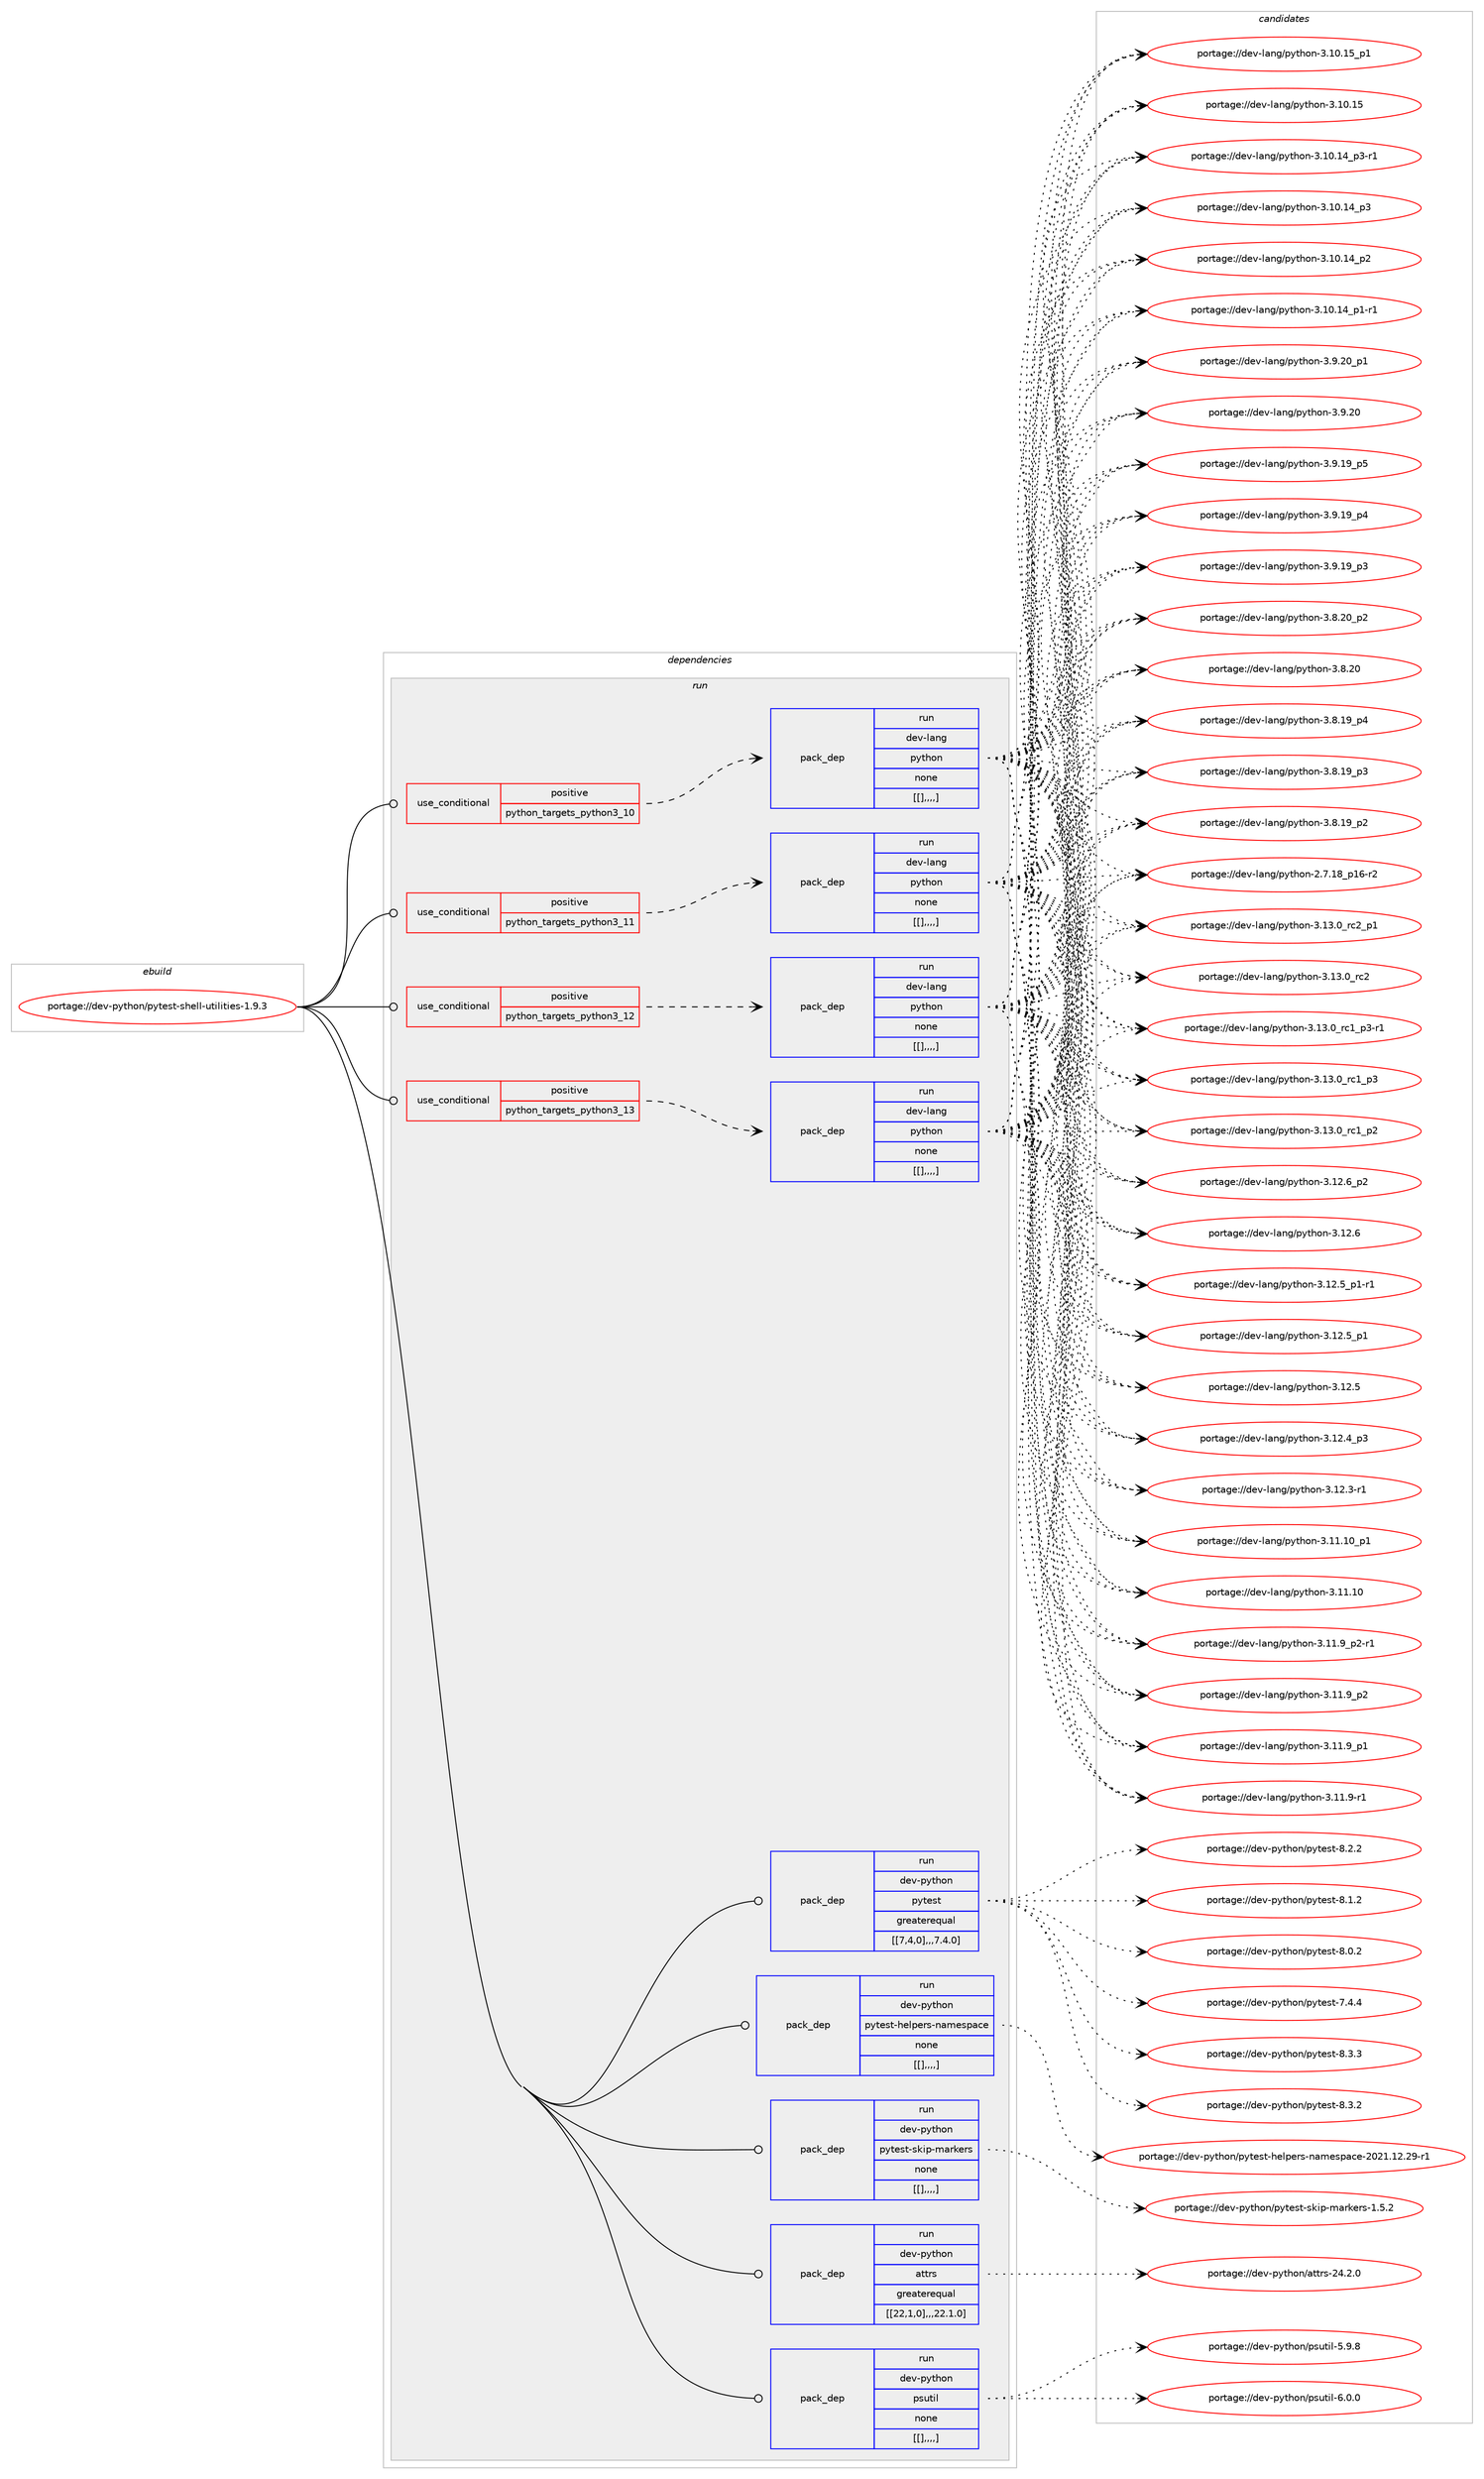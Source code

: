 digraph prolog {

# *************
# Graph options
# *************

newrank=true;
concentrate=true;
compound=true;
graph [rankdir=LR,fontname=Helvetica,fontsize=10,ranksep=1.5];#, ranksep=2.5, nodesep=0.2];
edge  [arrowhead=vee];
node  [fontname=Helvetica,fontsize=10];

# **********
# The ebuild
# **********

subgraph cluster_leftcol {
color=gray;
label=<<i>ebuild</i>>;
id [label="portage://dev-python/pytest-shell-utilities-1.9.3", color=red, width=4, href="../dev-python/pytest-shell-utilities-1.9.3.svg"];
}

# ****************
# The dependencies
# ****************

subgraph cluster_midcol {
color=gray;
label=<<i>dependencies</i>>;
subgraph cluster_compile {
fillcolor="#eeeeee";
style=filled;
label=<<i>compile</i>>;
}
subgraph cluster_compileandrun {
fillcolor="#eeeeee";
style=filled;
label=<<i>compile and run</i>>;
}
subgraph cluster_run {
fillcolor="#eeeeee";
style=filled;
label=<<i>run</i>>;
subgraph cond39693 {
dependency162525 [label=<<TABLE BORDER="0" CELLBORDER="1" CELLSPACING="0" CELLPADDING="4"><TR><TD ROWSPAN="3" CELLPADDING="10">use_conditional</TD></TR><TR><TD>positive</TD></TR><TR><TD>python_targets_python3_10</TD></TR></TABLE>>, shape=none, color=red];
subgraph pack121579 {
dependency162526 [label=<<TABLE BORDER="0" CELLBORDER="1" CELLSPACING="0" CELLPADDING="4" WIDTH="220"><TR><TD ROWSPAN="6" CELLPADDING="30">pack_dep</TD></TR><TR><TD WIDTH="110">run</TD></TR><TR><TD>dev-lang</TD></TR><TR><TD>python</TD></TR><TR><TD>none</TD></TR><TR><TD>[[],,,,]</TD></TR></TABLE>>, shape=none, color=blue];
}
dependency162525:e -> dependency162526:w [weight=20,style="dashed",arrowhead="vee"];
}
id:e -> dependency162525:w [weight=20,style="solid",arrowhead="odot"];
subgraph cond39694 {
dependency162527 [label=<<TABLE BORDER="0" CELLBORDER="1" CELLSPACING="0" CELLPADDING="4"><TR><TD ROWSPAN="3" CELLPADDING="10">use_conditional</TD></TR><TR><TD>positive</TD></TR><TR><TD>python_targets_python3_11</TD></TR></TABLE>>, shape=none, color=red];
subgraph pack121580 {
dependency162528 [label=<<TABLE BORDER="0" CELLBORDER="1" CELLSPACING="0" CELLPADDING="4" WIDTH="220"><TR><TD ROWSPAN="6" CELLPADDING="30">pack_dep</TD></TR><TR><TD WIDTH="110">run</TD></TR><TR><TD>dev-lang</TD></TR><TR><TD>python</TD></TR><TR><TD>none</TD></TR><TR><TD>[[],,,,]</TD></TR></TABLE>>, shape=none, color=blue];
}
dependency162527:e -> dependency162528:w [weight=20,style="dashed",arrowhead="vee"];
}
id:e -> dependency162527:w [weight=20,style="solid",arrowhead="odot"];
subgraph cond39695 {
dependency162529 [label=<<TABLE BORDER="0" CELLBORDER="1" CELLSPACING="0" CELLPADDING="4"><TR><TD ROWSPAN="3" CELLPADDING="10">use_conditional</TD></TR><TR><TD>positive</TD></TR><TR><TD>python_targets_python3_12</TD></TR></TABLE>>, shape=none, color=red];
subgraph pack121581 {
dependency162530 [label=<<TABLE BORDER="0" CELLBORDER="1" CELLSPACING="0" CELLPADDING="4" WIDTH="220"><TR><TD ROWSPAN="6" CELLPADDING="30">pack_dep</TD></TR><TR><TD WIDTH="110">run</TD></TR><TR><TD>dev-lang</TD></TR><TR><TD>python</TD></TR><TR><TD>none</TD></TR><TR><TD>[[],,,,]</TD></TR></TABLE>>, shape=none, color=blue];
}
dependency162529:e -> dependency162530:w [weight=20,style="dashed",arrowhead="vee"];
}
id:e -> dependency162529:w [weight=20,style="solid",arrowhead="odot"];
subgraph cond39696 {
dependency162531 [label=<<TABLE BORDER="0" CELLBORDER="1" CELLSPACING="0" CELLPADDING="4"><TR><TD ROWSPAN="3" CELLPADDING="10">use_conditional</TD></TR><TR><TD>positive</TD></TR><TR><TD>python_targets_python3_13</TD></TR></TABLE>>, shape=none, color=red];
subgraph pack121582 {
dependency162532 [label=<<TABLE BORDER="0" CELLBORDER="1" CELLSPACING="0" CELLPADDING="4" WIDTH="220"><TR><TD ROWSPAN="6" CELLPADDING="30">pack_dep</TD></TR><TR><TD WIDTH="110">run</TD></TR><TR><TD>dev-lang</TD></TR><TR><TD>python</TD></TR><TR><TD>none</TD></TR><TR><TD>[[],,,,]</TD></TR></TABLE>>, shape=none, color=blue];
}
dependency162531:e -> dependency162532:w [weight=20,style="dashed",arrowhead="vee"];
}
id:e -> dependency162531:w [weight=20,style="solid",arrowhead="odot"];
subgraph pack121583 {
dependency162533 [label=<<TABLE BORDER="0" CELLBORDER="1" CELLSPACING="0" CELLPADDING="4" WIDTH="220"><TR><TD ROWSPAN="6" CELLPADDING="30">pack_dep</TD></TR><TR><TD WIDTH="110">run</TD></TR><TR><TD>dev-python</TD></TR><TR><TD>attrs</TD></TR><TR><TD>greaterequal</TD></TR><TR><TD>[[22,1,0],,,22.1.0]</TD></TR></TABLE>>, shape=none, color=blue];
}
id:e -> dependency162533:w [weight=20,style="solid",arrowhead="odot"];
subgraph pack121584 {
dependency162534 [label=<<TABLE BORDER="0" CELLBORDER="1" CELLSPACING="0" CELLPADDING="4" WIDTH="220"><TR><TD ROWSPAN="6" CELLPADDING="30">pack_dep</TD></TR><TR><TD WIDTH="110">run</TD></TR><TR><TD>dev-python</TD></TR><TR><TD>psutil</TD></TR><TR><TD>none</TD></TR><TR><TD>[[],,,,]</TD></TR></TABLE>>, shape=none, color=blue];
}
id:e -> dependency162534:w [weight=20,style="solid",arrowhead="odot"];
subgraph pack121585 {
dependency162535 [label=<<TABLE BORDER="0" CELLBORDER="1" CELLSPACING="0" CELLPADDING="4" WIDTH="220"><TR><TD ROWSPAN="6" CELLPADDING="30">pack_dep</TD></TR><TR><TD WIDTH="110">run</TD></TR><TR><TD>dev-python</TD></TR><TR><TD>pytest</TD></TR><TR><TD>greaterequal</TD></TR><TR><TD>[[7,4,0],,,7.4.0]</TD></TR></TABLE>>, shape=none, color=blue];
}
id:e -> dependency162535:w [weight=20,style="solid",arrowhead="odot"];
subgraph pack121586 {
dependency162536 [label=<<TABLE BORDER="0" CELLBORDER="1" CELLSPACING="0" CELLPADDING="4" WIDTH="220"><TR><TD ROWSPAN="6" CELLPADDING="30">pack_dep</TD></TR><TR><TD WIDTH="110">run</TD></TR><TR><TD>dev-python</TD></TR><TR><TD>pytest-helpers-namespace</TD></TR><TR><TD>none</TD></TR><TR><TD>[[],,,,]</TD></TR></TABLE>>, shape=none, color=blue];
}
id:e -> dependency162536:w [weight=20,style="solid",arrowhead="odot"];
subgraph pack121587 {
dependency162537 [label=<<TABLE BORDER="0" CELLBORDER="1" CELLSPACING="0" CELLPADDING="4" WIDTH="220"><TR><TD ROWSPAN="6" CELLPADDING="30">pack_dep</TD></TR><TR><TD WIDTH="110">run</TD></TR><TR><TD>dev-python</TD></TR><TR><TD>pytest-skip-markers</TD></TR><TR><TD>none</TD></TR><TR><TD>[[],,,,]</TD></TR></TABLE>>, shape=none, color=blue];
}
id:e -> dependency162537:w [weight=20,style="solid",arrowhead="odot"];
}
}

# **************
# The candidates
# **************

subgraph cluster_choices {
rank=same;
color=gray;
label=<<i>candidates</i>>;

subgraph choice121579 {
color=black;
nodesep=1;
choice100101118451089711010347112121116104111110455146495146489511499509511249 [label="portage://dev-lang/python-3.13.0_rc2_p1", color=red, width=4,href="../dev-lang/python-3.13.0_rc2_p1.svg"];
choice10010111845108971101034711212111610411111045514649514648951149950 [label="portage://dev-lang/python-3.13.0_rc2", color=red, width=4,href="../dev-lang/python-3.13.0_rc2.svg"];
choice1001011184510897110103471121211161041111104551464951464895114994995112514511449 [label="portage://dev-lang/python-3.13.0_rc1_p3-r1", color=red, width=4,href="../dev-lang/python-3.13.0_rc1_p3-r1.svg"];
choice100101118451089711010347112121116104111110455146495146489511499499511251 [label="portage://dev-lang/python-3.13.0_rc1_p3", color=red, width=4,href="../dev-lang/python-3.13.0_rc1_p3.svg"];
choice100101118451089711010347112121116104111110455146495146489511499499511250 [label="portage://dev-lang/python-3.13.0_rc1_p2", color=red, width=4,href="../dev-lang/python-3.13.0_rc1_p2.svg"];
choice100101118451089711010347112121116104111110455146495046549511250 [label="portage://dev-lang/python-3.12.6_p2", color=red, width=4,href="../dev-lang/python-3.12.6_p2.svg"];
choice10010111845108971101034711212111610411111045514649504654 [label="portage://dev-lang/python-3.12.6", color=red, width=4,href="../dev-lang/python-3.12.6.svg"];
choice1001011184510897110103471121211161041111104551464950465395112494511449 [label="portage://dev-lang/python-3.12.5_p1-r1", color=red, width=4,href="../dev-lang/python-3.12.5_p1-r1.svg"];
choice100101118451089711010347112121116104111110455146495046539511249 [label="portage://dev-lang/python-3.12.5_p1", color=red, width=4,href="../dev-lang/python-3.12.5_p1.svg"];
choice10010111845108971101034711212111610411111045514649504653 [label="portage://dev-lang/python-3.12.5", color=red, width=4,href="../dev-lang/python-3.12.5.svg"];
choice100101118451089711010347112121116104111110455146495046529511251 [label="portage://dev-lang/python-3.12.4_p3", color=red, width=4,href="../dev-lang/python-3.12.4_p3.svg"];
choice100101118451089711010347112121116104111110455146495046514511449 [label="portage://dev-lang/python-3.12.3-r1", color=red, width=4,href="../dev-lang/python-3.12.3-r1.svg"];
choice10010111845108971101034711212111610411111045514649494649489511249 [label="portage://dev-lang/python-3.11.10_p1", color=red, width=4,href="../dev-lang/python-3.11.10_p1.svg"];
choice1001011184510897110103471121211161041111104551464949464948 [label="portage://dev-lang/python-3.11.10", color=red, width=4,href="../dev-lang/python-3.11.10.svg"];
choice1001011184510897110103471121211161041111104551464949465795112504511449 [label="portage://dev-lang/python-3.11.9_p2-r1", color=red, width=4,href="../dev-lang/python-3.11.9_p2-r1.svg"];
choice100101118451089711010347112121116104111110455146494946579511250 [label="portage://dev-lang/python-3.11.9_p2", color=red, width=4,href="../dev-lang/python-3.11.9_p2.svg"];
choice100101118451089711010347112121116104111110455146494946579511249 [label="portage://dev-lang/python-3.11.9_p1", color=red, width=4,href="../dev-lang/python-3.11.9_p1.svg"];
choice100101118451089711010347112121116104111110455146494946574511449 [label="portage://dev-lang/python-3.11.9-r1", color=red, width=4,href="../dev-lang/python-3.11.9-r1.svg"];
choice10010111845108971101034711212111610411111045514649484649539511249 [label="portage://dev-lang/python-3.10.15_p1", color=red, width=4,href="../dev-lang/python-3.10.15_p1.svg"];
choice1001011184510897110103471121211161041111104551464948464953 [label="portage://dev-lang/python-3.10.15", color=red, width=4,href="../dev-lang/python-3.10.15.svg"];
choice100101118451089711010347112121116104111110455146494846495295112514511449 [label="portage://dev-lang/python-3.10.14_p3-r1", color=red, width=4,href="../dev-lang/python-3.10.14_p3-r1.svg"];
choice10010111845108971101034711212111610411111045514649484649529511251 [label="portage://dev-lang/python-3.10.14_p3", color=red, width=4,href="../dev-lang/python-3.10.14_p3.svg"];
choice10010111845108971101034711212111610411111045514649484649529511250 [label="portage://dev-lang/python-3.10.14_p2", color=red, width=4,href="../dev-lang/python-3.10.14_p2.svg"];
choice100101118451089711010347112121116104111110455146494846495295112494511449 [label="portage://dev-lang/python-3.10.14_p1-r1", color=red, width=4,href="../dev-lang/python-3.10.14_p1-r1.svg"];
choice100101118451089711010347112121116104111110455146574650489511249 [label="portage://dev-lang/python-3.9.20_p1", color=red, width=4,href="../dev-lang/python-3.9.20_p1.svg"];
choice10010111845108971101034711212111610411111045514657465048 [label="portage://dev-lang/python-3.9.20", color=red, width=4,href="../dev-lang/python-3.9.20.svg"];
choice100101118451089711010347112121116104111110455146574649579511253 [label="portage://dev-lang/python-3.9.19_p5", color=red, width=4,href="../dev-lang/python-3.9.19_p5.svg"];
choice100101118451089711010347112121116104111110455146574649579511252 [label="portage://dev-lang/python-3.9.19_p4", color=red, width=4,href="../dev-lang/python-3.9.19_p4.svg"];
choice100101118451089711010347112121116104111110455146574649579511251 [label="portage://dev-lang/python-3.9.19_p3", color=red, width=4,href="../dev-lang/python-3.9.19_p3.svg"];
choice100101118451089711010347112121116104111110455146564650489511250 [label="portage://dev-lang/python-3.8.20_p2", color=red, width=4,href="../dev-lang/python-3.8.20_p2.svg"];
choice10010111845108971101034711212111610411111045514656465048 [label="portage://dev-lang/python-3.8.20", color=red, width=4,href="../dev-lang/python-3.8.20.svg"];
choice100101118451089711010347112121116104111110455146564649579511252 [label="portage://dev-lang/python-3.8.19_p4", color=red, width=4,href="../dev-lang/python-3.8.19_p4.svg"];
choice100101118451089711010347112121116104111110455146564649579511251 [label="portage://dev-lang/python-3.8.19_p3", color=red, width=4,href="../dev-lang/python-3.8.19_p3.svg"];
choice100101118451089711010347112121116104111110455146564649579511250 [label="portage://dev-lang/python-3.8.19_p2", color=red, width=4,href="../dev-lang/python-3.8.19_p2.svg"];
choice100101118451089711010347112121116104111110455046554649569511249544511450 [label="portage://dev-lang/python-2.7.18_p16-r2", color=red, width=4,href="../dev-lang/python-2.7.18_p16-r2.svg"];
dependency162526:e -> choice100101118451089711010347112121116104111110455146495146489511499509511249:w [style=dotted,weight="100"];
dependency162526:e -> choice10010111845108971101034711212111610411111045514649514648951149950:w [style=dotted,weight="100"];
dependency162526:e -> choice1001011184510897110103471121211161041111104551464951464895114994995112514511449:w [style=dotted,weight="100"];
dependency162526:e -> choice100101118451089711010347112121116104111110455146495146489511499499511251:w [style=dotted,weight="100"];
dependency162526:e -> choice100101118451089711010347112121116104111110455146495146489511499499511250:w [style=dotted,weight="100"];
dependency162526:e -> choice100101118451089711010347112121116104111110455146495046549511250:w [style=dotted,weight="100"];
dependency162526:e -> choice10010111845108971101034711212111610411111045514649504654:w [style=dotted,weight="100"];
dependency162526:e -> choice1001011184510897110103471121211161041111104551464950465395112494511449:w [style=dotted,weight="100"];
dependency162526:e -> choice100101118451089711010347112121116104111110455146495046539511249:w [style=dotted,weight="100"];
dependency162526:e -> choice10010111845108971101034711212111610411111045514649504653:w [style=dotted,weight="100"];
dependency162526:e -> choice100101118451089711010347112121116104111110455146495046529511251:w [style=dotted,weight="100"];
dependency162526:e -> choice100101118451089711010347112121116104111110455146495046514511449:w [style=dotted,weight="100"];
dependency162526:e -> choice10010111845108971101034711212111610411111045514649494649489511249:w [style=dotted,weight="100"];
dependency162526:e -> choice1001011184510897110103471121211161041111104551464949464948:w [style=dotted,weight="100"];
dependency162526:e -> choice1001011184510897110103471121211161041111104551464949465795112504511449:w [style=dotted,weight="100"];
dependency162526:e -> choice100101118451089711010347112121116104111110455146494946579511250:w [style=dotted,weight="100"];
dependency162526:e -> choice100101118451089711010347112121116104111110455146494946579511249:w [style=dotted,weight="100"];
dependency162526:e -> choice100101118451089711010347112121116104111110455146494946574511449:w [style=dotted,weight="100"];
dependency162526:e -> choice10010111845108971101034711212111610411111045514649484649539511249:w [style=dotted,weight="100"];
dependency162526:e -> choice1001011184510897110103471121211161041111104551464948464953:w [style=dotted,weight="100"];
dependency162526:e -> choice100101118451089711010347112121116104111110455146494846495295112514511449:w [style=dotted,weight="100"];
dependency162526:e -> choice10010111845108971101034711212111610411111045514649484649529511251:w [style=dotted,weight="100"];
dependency162526:e -> choice10010111845108971101034711212111610411111045514649484649529511250:w [style=dotted,weight="100"];
dependency162526:e -> choice100101118451089711010347112121116104111110455146494846495295112494511449:w [style=dotted,weight="100"];
dependency162526:e -> choice100101118451089711010347112121116104111110455146574650489511249:w [style=dotted,weight="100"];
dependency162526:e -> choice10010111845108971101034711212111610411111045514657465048:w [style=dotted,weight="100"];
dependency162526:e -> choice100101118451089711010347112121116104111110455146574649579511253:w [style=dotted,weight="100"];
dependency162526:e -> choice100101118451089711010347112121116104111110455146574649579511252:w [style=dotted,weight="100"];
dependency162526:e -> choice100101118451089711010347112121116104111110455146574649579511251:w [style=dotted,weight="100"];
dependency162526:e -> choice100101118451089711010347112121116104111110455146564650489511250:w [style=dotted,weight="100"];
dependency162526:e -> choice10010111845108971101034711212111610411111045514656465048:w [style=dotted,weight="100"];
dependency162526:e -> choice100101118451089711010347112121116104111110455146564649579511252:w [style=dotted,weight="100"];
dependency162526:e -> choice100101118451089711010347112121116104111110455146564649579511251:w [style=dotted,weight="100"];
dependency162526:e -> choice100101118451089711010347112121116104111110455146564649579511250:w [style=dotted,weight="100"];
dependency162526:e -> choice100101118451089711010347112121116104111110455046554649569511249544511450:w [style=dotted,weight="100"];
}
subgraph choice121580 {
color=black;
nodesep=1;
choice100101118451089711010347112121116104111110455146495146489511499509511249 [label="portage://dev-lang/python-3.13.0_rc2_p1", color=red, width=4,href="../dev-lang/python-3.13.0_rc2_p1.svg"];
choice10010111845108971101034711212111610411111045514649514648951149950 [label="portage://dev-lang/python-3.13.0_rc2", color=red, width=4,href="../dev-lang/python-3.13.0_rc2.svg"];
choice1001011184510897110103471121211161041111104551464951464895114994995112514511449 [label="portage://dev-lang/python-3.13.0_rc1_p3-r1", color=red, width=4,href="../dev-lang/python-3.13.0_rc1_p3-r1.svg"];
choice100101118451089711010347112121116104111110455146495146489511499499511251 [label="portage://dev-lang/python-3.13.0_rc1_p3", color=red, width=4,href="../dev-lang/python-3.13.0_rc1_p3.svg"];
choice100101118451089711010347112121116104111110455146495146489511499499511250 [label="portage://dev-lang/python-3.13.0_rc1_p2", color=red, width=4,href="../dev-lang/python-3.13.0_rc1_p2.svg"];
choice100101118451089711010347112121116104111110455146495046549511250 [label="portage://dev-lang/python-3.12.6_p2", color=red, width=4,href="../dev-lang/python-3.12.6_p2.svg"];
choice10010111845108971101034711212111610411111045514649504654 [label="portage://dev-lang/python-3.12.6", color=red, width=4,href="../dev-lang/python-3.12.6.svg"];
choice1001011184510897110103471121211161041111104551464950465395112494511449 [label="portage://dev-lang/python-3.12.5_p1-r1", color=red, width=4,href="../dev-lang/python-3.12.5_p1-r1.svg"];
choice100101118451089711010347112121116104111110455146495046539511249 [label="portage://dev-lang/python-3.12.5_p1", color=red, width=4,href="../dev-lang/python-3.12.5_p1.svg"];
choice10010111845108971101034711212111610411111045514649504653 [label="portage://dev-lang/python-3.12.5", color=red, width=4,href="../dev-lang/python-3.12.5.svg"];
choice100101118451089711010347112121116104111110455146495046529511251 [label="portage://dev-lang/python-3.12.4_p3", color=red, width=4,href="../dev-lang/python-3.12.4_p3.svg"];
choice100101118451089711010347112121116104111110455146495046514511449 [label="portage://dev-lang/python-3.12.3-r1", color=red, width=4,href="../dev-lang/python-3.12.3-r1.svg"];
choice10010111845108971101034711212111610411111045514649494649489511249 [label="portage://dev-lang/python-3.11.10_p1", color=red, width=4,href="../dev-lang/python-3.11.10_p1.svg"];
choice1001011184510897110103471121211161041111104551464949464948 [label="portage://dev-lang/python-3.11.10", color=red, width=4,href="../dev-lang/python-3.11.10.svg"];
choice1001011184510897110103471121211161041111104551464949465795112504511449 [label="portage://dev-lang/python-3.11.9_p2-r1", color=red, width=4,href="../dev-lang/python-3.11.9_p2-r1.svg"];
choice100101118451089711010347112121116104111110455146494946579511250 [label="portage://dev-lang/python-3.11.9_p2", color=red, width=4,href="../dev-lang/python-3.11.9_p2.svg"];
choice100101118451089711010347112121116104111110455146494946579511249 [label="portage://dev-lang/python-3.11.9_p1", color=red, width=4,href="../dev-lang/python-3.11.9_p1.svg"];
choice100101118451089711010347112121116104111110455146494946574511449 [label="portage://dev-lang/python-3.11.9-r1", color=red, width=4,href="../dev-lang/python-3.11.9-r1.svg"];
choice10010111845108971101034711212111610411111045514649484649539511249 [label="portage://dev-lang/python-3.10.15_p1", color=red, width=4,href="../dev-lang/python-3.10.15_p1.svg"];
choice1001011184510897110103471121211161041111104551464948464953 [label="portage://dev-lang/python-3.10.15", color=red, width=4,href="../dev-lang/python-3.10.15.svg"];
choice100101118451089711010347112121116104111110455146494846495295112514511449 [label="portage://dev-lang/python-3.10.14_p3-r1", color=red, width=4,href="../dev-lang/python-3.10.14_p3-r1.svg"];
choice10010111845108971101034711212111610411111045514649484649529511251 [label="portage://dev-lang/python-3.10.14_p3", color=red, width=4,href="../dev-lang/python-3.10.14_p3.svg"];
choice10010111845108971101034711212111610411111045514649484649529511250 [label="portage://dev-lang/python-3.10.14_p2", color=red, width=4,href="../dev-lang/python-3.10.14_p2.svg"];
choice100101118451089711010347112121116104111110455146494846495295112494511449 [label="portage://dev-lang/python-3.10.14_p1-r1", color=red, width=4,href="../dev-lang/python-3.10.14_p1-r1.svg"];
choice100101118451089711010347112121116104111110455146574650489511249 [label="portage://dev-lang/python-3.9.20_p1", color=red, width=4,href="../dev-lang/python-3.9.20_p1.svg"];
choice10010111845108971101034711212111610411111045514657465048 [label="portage://dev-lang/python-3.9.20", color=red, width=4,href="../dev-lang/python-3.9.20.svg"];
choice100101118451089711010347112121116104111110455146574649579511253 [label="portage://dev-lang/python-3.9.19_p5", color=red, width=4,href="../dev-lang/python-3.9.19_p5.svg"];
choice100101118451089711010347112121116104111110455146574649579511252 [label="portage://dev-lang/python-3.9.19_p4", color=red, width=4,href="../dev-lang/python-3.9.19_p4.svg"];
choice100101118451089711010347112121116104111110455146574649579511251 [label="portage://dev-lang/python-3.9.19_p3", color=red, width=4,href="../dev-lang/python-3.9.19_p3.svg"];
choice100101118451089711010347112121116104111110455146564650489511250 [label="portage://dev-lang/python-3.8.20_p2", color=red, width=4,href="../dev-lang/python-3.8.20_p2.svg"];
choice10010111845108971101034711212111610411111045514656465048 [label="portage://dev-lang/python-3.8.20", color=red, width=4,href="../dev-lang/python-3.8.20.svg"];
choice100101118451089711010347112121116104111110455146564649579511252 [label="portage://dev-lang/python-3.8.19_p4", color=red, width=4,href="../dev-lang/python-3.8.19_p4.svg"];
choice100101118451089711010347112121116104111110455146564649579511251 [label="portage://dev-lang/python-3.8.19_p3", color=red, width=4,href="../dev-lang/python-3.8.19_p3.svg"];
choice100101118451089711010347112121116104111110455146564649579511250 [label="portage://dev-lang/python-3.8.19_p2", color=red, width=4,href="../dev-lang/python-3.8.19_p2.svg"];
choice100101118451089711010347112121116104111110455046554649569511249544511450 [label="portage://dev-lang/python-2.7.18_p16-r2", color=red, width=4,href="../dev-lang/python-2.7.18_p16-r2.svg"];
dependency162528:e -> choice100101118451089711010347112121116104111110455146495146489511499509511249:w [style=dotted,weight="100"];
dependency162528:e -> choice10010111845108971101034711212111610411111045514649514648951149950:w [style=dotted,weight="100"];
dependency162528:e -> choice1001011184510897110103471121211161041111104551464951464895114994995112514511449:w [style=dotted,weight="100"];
dependency162528:e -> choice100101118451089711010347112121116104111110455146495146489511499499511251:w [style=dotted,weight="100"];
dependency162528:e -> choice100101118451089711010347112121116104111110455146495146489511499499511250:w [style=dotted,weight="100"];
dependency162528:e -> choice100101118451089711010347112121116104111110455146495046549511250:w [style=dotted,weight="100"];
dependency162528:e -> choice10010111845108971101034711212111610411111045514649504654:w [style=dotted,weight="100"];
dependency162528:e -> choice1001011184510897110103471121211161041111104551464950465395112494511449:w [style=dotted,weight="100"];
dependency162528:e -> choice100101118451089711010347112121116104111110455146495046539511249:w [style=dotted,weight="100"];
dependency162528:e -> choice10010111845108971101034711212111610411111045514649504653:w [style=dotted,weight="100"];
dependency162528:e -> choice100101118451089711010347112121116104111110455146495046529511251:w [style=dotted,weight="100"];
dependency162528:e -> choice100101118451089711010347112121116104111110455146495046514511449:w [style=dotted,weight="100"];
dependency162528:e -> choice10010111845108971101034711212111610411111045514649494649489511249:w [style=dotted,weight="100"];
dependency162528:e -> choice1001011184510897110103471121211161041111104551464949464948:w [style=dotted,weight="100"];
dependency162528:e -> choice1001011184510897110103471121211161041111104551464949465795112504511449:w [style=dotted,weight="100"];
dependency162528:e -> choice100101118451089711010347112121116104111110455146494946579511250:w [style=dotted,weight="100"];
dependency162528:e -> choice100101118451089711010347112121116104111110455146494946579511249:w [style=dotted,weight="100"];
dependency162528:e -> choice100101118451089711010347112121116104111110455146494946574511449:w [style=dotted,weight="100"];
dependency162528:e -> choice10010111845108971101034711212111610411111045514649484649539511249:w [style=dotted,weight="100"];
dependency162528:e -> choice1001011184510897110103471121211161041111104551464948464953:w [style=dotted,weight="100"];
dependency162528:e -> choice100101118451089711010347112121116104111110455146494846495295112514511449:w [style=dotted,weight="100"];
dependency162528:e -> choice10010111845108971101034711212111610411111045514649484649529511251:w [style=dotted,weight="100"];
dependency162528:e -> choice10010111845108971101034711212111610411111045514649484649529511250:w [style=dotted,weight="100"];
dependency162528:e -> choice100101118451089711010347112121116104111110455146494846495295112494511449:w [style=dotted,weight="100"];
dependency162528:e -> choice100101118451089711010347112121116104111110455146574650489511249:w [style=dotted,weight="100"];
dependency162528:e -> choice10010111845108971101034711212111610411111045514657465048:w [style=dotted,weight="100"];
dependency162528:e -> choice100101118451089711010347112121116104111110455146574649579511253:w [style=dotted,weight="100"];
dependency162528:e -> choice100101118451089711010347112121116104111110455146574649579511252:w [style=dotted,weight="100"];
dependency162528:e -> choice100101118451089711010347112121116104111110455146574649579511251:w [style=dotted,weight="100"];
dependency162528:e -> choice100101118451089711010347112121116104111110455146564650489511250:w [style=dotted,weight="100"];
dependency162528:e -> choice10010111845108971101034711212111610411111045514656465048:w [style=dotted,weight="100"];
dependency162528:e -> choice100101118451089711010347112121116104111110455146564649579511252:w [style=dotted,weight="100"];
dependency162528:e -> choice100101118451089711010347112121116104111110455146564649579511251:w [style=dotted,weight="100"];
dependency162528:e -> choice100101118451089711010347112121116104111110455146564649579511250:w [style=dotted,weight="100"];
dependency162528:e -> choice100101118451089711010347112121116104111110455046554649569511249544511450:w [style=dotted,weight="100"];
}
subgraph choice121581 {
color=black;
nodesep=1;
choice100101118451089711010347112121116104111110455146495146489511499509511249 [label="portage://dev-lang/python-3.13.0_rc2_p1", color=red, width=4,href="../dev-lang/python-3.13.0_rc2_p1.svg"];
choice10010111845108971101034711212111610411111045514649514648951149950 [label="portage://dev-lang/python-3.13.0_rc2", color=red, width=4,href="../dev-lang/python-3.13.0_rc2.svg"];
choice1001011184510897110103471121211161041111104551464951464895114994995112514511449 [label="portage://dev-lang/python-3.13.0_rc1_p3-r1", color=red, width=4,href="../dev-lang/python-3.13.0_rc1_p3-r1.svg"];
choice100101118451089711010347112121116104111110455146495146489511499499511251 [label="portage://dev-lang/python-3.13.0_rc1_p3", color=red, width=4,href="../dev-lang/python-3.13.0_rc1_p3.svg"];
choice100101118451089711010347112121116104111110455146495146489511499499511250 [label="portage://dev-lang/python-3.13.0_rc1_p2", color=red, width=4,href="../dev-lang/python-3.13.0_rc1_p2.svg"];
choice100101118451089711010347112121116104111110455146495046549511250 [label="portage://dev-lang/python-3.12.6_p2", color=red, width=4,href="../dev-lang/python-3.12.6_p2.svg"];
choice10010111845108971101034711212111610411111045514649504654 [label="portage://dev-lang/python-3.12.6", color=red, width=4,href="../dev-lang/python-3.12.6.svg"];
choice1001011184510897110103471121211161041111104551464950465395112494511449 [label="portage://dev-lang/python-3.12.5_p1-r1", color=red, width=4,href="../dev-lang/python-3.12.5_p1-r1.svg"];
choice100101118451089711010347112121116104111110455146495046539511249 [label="portage://dev-lang/python-3.12.5_p1", color=red, width=4,href="../dev-lang/python-3.12.5_p1.svg"];
choice10010111845108971101034711212111610411111045514649504653 [label="portage://dev-lang/python-3.12.5", color=red, width=4,href="../dev-lang/python-3.12.5.svg"];
choice100101118451089711010347112121116104111110455146495046529511251 [label="portage://dev-lang/python-3.12.4_p3", color=red, width=4,href="../dev-lang/python-3.12.4_p3.svg"];
choice100101118451089711010347112121116104111110455146495046514511449 [label="portage://dev-lang/python-3.12.3-r1", color=red, width=4,href="../dev-lang/python-3.12.3-r1.svg"];
choice10010111845108971101034711212111610411111045514649494649489511249 [label="portage://dev-lang/python-3.11.10_p1", color=red, width=4,href="../dev-lang/python-3.11.10_p1.svg"];
choice1001011184510897110103471121211161041111104551464949464948 [label="portage://dev-lang/python-3.11.10", color=red, width=4,href="../dev-lang/python-3.11.10.svg"];
choice1001011184510897110103471121211161041111104551464949465795112504511449 [label="portage://dev-lang/python-3.11.9_p2-r1", color=red, width=4,href="../dev-lang/python-3.11.9_p2-r1.svg"];
choice100101118451089711010347112121116104111110455146494946579511250 [label="portage://dev-lang/python-3.11.9_p2", color=red, width=4,href="../dev-lang/python-3.11.9_p2.svg"];
choice100101118451089711010347112121116104111110455146494946579511249 [label="portage://dev-lang/python-3.11.9_p1", color=red, width=4,href="../dev-lang/python-3.11.9_p1.svg"];
choice100101118451089711010347112121116104111110455146494946574511449 [label="portage://dev-lang/python-3.11.9-r1", color=red, width=4,href="../dev-lang/python-3.11.9-r1.svg"];
choice10010111845108971101034711212111610411111045514649484649539511249 [label="portage://dev-lang/python-3.10.15_p1", color=red, width=4,href="../dev-lang/python-3.10.15_p1.svg"];
choice1001011184510897110103471121211161041111104551464948464953 [label="portage://dev-lang/python-3.10.15", color=red, width=4,href="../dev-lang/python-3.10.15.svg"];
choice100101118451089711010347112121116104111110455146494846495295112514511449 [label="portage://dev-lang/python-3.10.14_p3-r1", color=red, width=4,href="../dev-lang/python-3.10.14_p3-r1.svg"];
choice10010111845108971101034711212111610411111045514649484649529511251 [label="portage://dev-lang/python-3.10.14_p3", color=red, width=4,href="../dev-lang/python-3.10.14_p3.svg"];
choice10010111845108971101034711212111610411111045514649484649529511250 [label="portage://dev-lang/python-3.10.14_p2", color=red, width=4,href="../dev-lang/python-3.10.14_p2.svg"];
choice100101118451089711010347112121116104111110455146494846495295112494511449 [label="portage://dev-lang/python-3.10.14_p1-r1", color=red, width=4,href="../dev-lang/python-3.10.14_p1-r1.svg"];
choice100101118451089711010347112121116104111110455146574650489511249 [label="portage://dev-lang/python-3.9.20_p1", color=red, width=4,href="../dev-lang/python-3.9.20_p1.svg"];
choice10010111845108971101034711212111610411111045514657465048 [label="portage://dev-lang/python-3.9.20", color=red, width=4,href="../dev-lang/python-3.9.20.svg"];
choice100101118451089711010347112121116104111110455146574649579511253 [label="portage://dev-lang/python-3.9.19_p5", color=red, width=4,href="../dev-lang/python-3.9.19_p5.svg"];
choice100101118451089711010347112121116104111110455146574649579511252 [label="portage://dev-lang/python-3.9.19_p4", color=red, width=4,href="../dev-lang/python-3.9.19_p4.svg"];
choice100101118451089711010347112121116104111110455146574649579511251 [label="portage://dev-lang/python-3.9.19_p3", color=red, width=4,href="../dev-lang/python-3.9.19_p3.svg"];
choice100101118451089711010347112121116104111110455146564650489511250 [label="portage://dev-lang/python-3.8.20_p2", color=red, width=4,href="../dev-lang/python-3.8.20_p2.svg"];
choice10010111845108971101034711212111610411111045514656465048 [label="portage://dev-lang/python-3.8.20", color=red, width=4,href="../dev-lang/python-3.8.20.svg"];
choice100101118451089711010347112121116104111110455146564649579511252 [label="portage://dev-lang/python-3.8.19_p4", color=red, width=4,href="../dev-lang/python-3.8.19_p4.svg"];
choice100101118451089711010347112121116104111110455146564649579511251 [label="portage://dev-lang/python-3.8.19_p3", color=red, width=4,href="../dev-lang/python-3.8.19_p3.svg"];
choice100101118451089711010347112121116104111110455146564649579511250 [label="portage://dev-lang/python-3.8.19_p2", color=red, width=4,href="../dev-lang/python-3.8.19_p2.svg"];
choice100101118451089711010347112121116104111110455046554649569511249544511450 [label="portage://dev-lang/python-2.7.18_p16-r2", color=red, width=4,href="../dev-lang/python-2.7.18_p16-r2.svg"];
dependency162530:e -> choice100101118451089711010347112121116104111110455146495146489511499509511249:w [style=dotted,weight="100"];
dependency162530:e -> choice10010111845108971101034711212111610411111045514649514648951149950:w [style=dotted,weight="100"];
dependency162530:e -> choice1001011184510897110103471121211161041111104551464951464895114994995112514511449:w [style=dotted,weight="100"];
dependency162530:e -> choice100101118451089711010347112121116104111110455146495146489511499499511251:w [style=dotted,weight="100"];
dependency162530:e -> choice100101118451089711010347112121116104111110455146495146489511499499511250:w [style=dotted,weight="100"];
dependency162530:e -> choice100101118451089711010347112121116104111110455146495046549511250:w [style=dotted,weight="100"];
dependency162530:e -> choice10010111845108971101034711212111610411111045514649504654:w [style=dotted,weight="100"];
dependency162530:e -> choice1001011184510897110103471121211161041111104551464950465395112494511449:w [style=dotted,weight="100"];
dependency162530:e -> choice100101118451089711010347112121116104111110455146495046539511249:w [style=dotted,weight="100"];
dependency162530:e -> choice10010111845108971101034711212111610411111045514649504653:w [style=dotted,weight="100"];
dependency162530:e -> choice100101118451089711010347112121116104111110455146495046529511251:w [style=dotted,weight="100"];
dependency162530:e -> choice100101118451089711010347112121116104111110455146495046514511449:w [style=dotted,weight="100"];
dependency162530:e -> choice10010111845108971101034711212111610411111045514649494649489511249:w [style=dotted,weight="100"];
dependency162530:e -> choice1001011184510897110103471121211161041111104551464949464948:w [style=dotted,weight="100"];
dependency162530:e -> choice1001011184510897110103471121211161041111104551464949465795112504511449:w [style=dotted,weight="100"];
dependency162530:e -> choice100101118451089711010347112121116104111110455146494946579511250:w [style=dotted,weight="100"];
dependency162530:e -> choice100101118451089711010347112121116104111110455146494946579511249:w [style=dotted,weight="100"];
dependency162530:e -> choice100101118451089711010347112121116104111110455146494946574511449:w [style=dotted,weight="100"];
dependency162530:e -> choice10010111845108971101034711212111610411111045514649484649539511249:w [style=dotted,weight="100"];
dependency162530:e -> choice1001011184510897110103471121211161041111104551464948464953:w [style=dotted,weight="100"];
dependency162530:e -> choice100101118451089711010347112121116104111110455146494846495295112514511449:w [style=dotted,weight="100"];
dependency162530:e -> choice10010111845108971101034711212111610411111045514649484649529511251:w [style=dotted,weight="100"];
dependency162530:e -> choice10010111845108971101034711212111610411111045514649484649529511250:w [style=dotted,weight="100"];
dependency162530:e -> choice100101118451089711010347112121116104111110455146494846495295112494511449:w [style=dotted,weight="100"];
dependency162530:e -> choice100101118451089711010347112121116104111110455146574650489511249:w [style=dotted,weight="100"];
dependency162530:e -> choice10010111845108971101034711212111610411111045514657465048:w [style=dotted,weight="100"];
dependency162530:e -> choice100101118451089711010347112121116104111110455146574649579511253:w [style=dotted,weight="100"];
dependency162530:e -> choice100101118451089711010347112121116104111110455146574649579511252:w [style=dotted,weight="100"];
dependency162530:e -> choice100101118451089711010347112121116104111110455146574649579511251:w [style=dotted,weight="100"];
dependency162530:e -> choice100101118451089711010347112121116104111110455146564650489511250:w [style=dotted,weight="100"];
dependency162530:e -> choice10010111845108971101034711212111610411111045514656465048:w [style=dotted,weight="100"];
dependency162530:e -> choice100101118451089711010347112121116104111110455146564649579511252:w [style=dotted,weight="100"];
dependency162530:e -> choice100101118451089711010347112121116104111110455146564649579511251:w [style=dotted,weight="100"];
dependency162530:e -> choice100101118451089711010347112121116104111110455146564649579511250:w [style=dotted,weight="100"];
dependency162530:e -> choice100101118451089711010347112121116104111110455046554649569511249544511450:w [style=dotted,weight="100"];
}
subgraph choice121582 {
color=black;
nodesep=1;
choice100101118451089711010347112121116104111110455146495146489511499509511249 [label="portage://dev-lang/python-3.13.0_rc2_p1", color=red, width=4,href="../dev-lang/python-3.13.0_rc2_p1.svg"];
choice10010111845108971101034711212111610411111045514649514648951149950 [label="portage://dev-lang/python-3.13.0_rc2", color=red, width=4,href="../dev-lang/python-3.13.0_rc2.svg"];
choice1001011184510897110103471121211161041111104551464951464895114994995112514511449 [label="portage://dev-lang/python-3.13.0_rc1_p3-r1", color=red, width=4,href="../dev-lang/python-3.13.0_rc1_p3-r1.svg"];
choice100101118451089711010347112121116104111110455146495146489511499499511251 [label="portage://dev-lang/python-3.13.0_rc1_p3", color=red, width=4,href="../dev-lang/python-3.13.0_rc1_p3.svg"];
choice100101118451089711010347112121116104111110455146495146489511499499511250 [label="portage://dev-lang/python-3.13.0_rc1_p2", color=red, width=4,href="../dev-lang/python-3.13.0_rc1_p2.svg"];
choice100101118451089711010347112121116104111110455146495046549511250 [label="portage://dev-lang/python-3.12.6_p2", color=red, width=4,href="../dev-lang/python-3.12.6_p2.svg"];
choice10010111845108971101034711212111610411111045514649504654 [label="portage://dev-lang/python-3.12.6", color=red, width=4,href="../dev-lang/python-3.12.6.svg"];
choice1001011184510897110103471121211161041111104551464950465395112494511449 [label="portage://dev-lang/python-3.12.5_p1-r1", color=red, width=4,href="../dev-lang/python-3.12.5_p1-r1.svg"];
choice100101118451089711010347112121116104111110455146495046539511249 [label="portage://dev-lang/python-3.12.5_p1", color=red, width=4,href="../dev-lang/python-3.12.5_p1.svg"];
choice10010111845108971101034711212111610411111045514649504653 [label="portage://dev-lang/python-3.12.5", color=red, width=4,href="../dev-lang/python-3.12.5.svg"];
choice100101118451089711010347112121116104111110455146495046529511251 [label="portage://dev-lang/python-3.12.4_p3", color=red, width=4,href="../dev-lang/python-3.12.4_p3.svg"];
choice100101118451089711010347112121116104111110455146495046514511449 [label="portage://dev-lang/python-3.12.3-r1", color=red, width=4,href="../dev-lang/python-3.12.3-r1.svg"];
choice10010111845108971101034711212111610411111045514649494649489511249 [label="portage://dev-lang/python-3.11.10_p1", color=red, width=4,href="../dev-lang/python-3.11.10_p1.svg"];
choice1001011184510897110103471121211161041111104551464949464948 [label="portage://dev-lang/python-3.11.10", color=red, width=4,href="../dev-lang/python-3.11.10.svg"];
choice1001011184510897110103471121211161041111104551464949465795112504511449 [label="portage://dev-lang/python-3.11.9_p2-r1", color=red, width=4,href="../dev-lang/python-3.11.9_p2-r1.svg"];
choice100101118451089711010347112121116104111110455146494946579511250 [label="portage://dev-lang/python-3.11.9_p2", color=red, width=4,href="../dev-lang/python-3.11.9_p2.svg"];
choice100101118451089711010347112121116104111110455146494946579511249 [label="portage://dev-lang/python-3.11.9_p1", color=red, width=4,href="../dev-lang/python-3.11.9_p1.svg"];
choice100101118451089711010347112121116104111110455146494946574511449 [label="portage://dev-lang/python-3.11.9-r1", color=red, width=4,href="../dev-lang/python-3.11.9-r1.svg"];
choice10010111845108971101034711212111610411111045514649484649539511249 [label="portage://dev-lang/python-3.10.15_p1", color=red, width=4,href="../dev-lang/python-3.10.15_p1.svg"];
choice1001011184510897110103471121211161041111104551464948464953 [label="portage://dev-lang/python-3.10.15", color=red, width=4,href="../dev-lang/python-3.10.15.svg"];
choice100101118451089711010347112121116104111110455146494846495295112514511449 [label="portage://dev-lang/python-3.10.14_p3-r1", color=red, width=4,href="../dev-lang/python-3.10.14_p3-r1.svg"];
choice10010111845108971101034711212111610411111045514649484649529511251 [label="portage://dev-lang/python-3.10.14_p3", color=red, width=4,href="../dev-lang/python-3.10.14_p3.svg"];
choice10010111845108971101034711212111610411111045514649484649529511250 [label="portage://dev-lang/python-3.10.14_p2", color=red, width=4,href="../dev-lang/python-3.10.14_p2.svg"];
choice100101118451089711010347112121116104111110455146494846495295112494511449 [label="portage://dev-lang/python-3.10.14_p1-r1", color=red, width=4,href="../dev-lang/python-3.10.14_p1-r1.svg"];
choice100101118451089711010347112121116104111110455146574650489511249 [label="portage://dev-lang/python-3.9.20_p1", color=red, width=4,href="../dev-lang/python-3.9.20_p1.svg"];
choice10010111845108971101034711212111610411111045514657465048 [label="portage://dev-lang/python-3.9.20", color=red, width=4,href="../dev-lang/python-3.9.20.svg"];
choice100101118451089711010347112121116104111110455146574649579511253 [label="portage://dev-lang/python-3.9.19_p5", color=red, width=4,href="../dev-lang/python-3.9.19_p5.svg"];
choice100101118451089711010347112121116104111110455146574649579511252 [label="portage://dev-lang/python-3.9.19_p4", color=red, width=4,href="../dev-lang/python-3.9.19_p4.svg"];
choice100101118451089711010347112121116104111110455146574649579511251 [label="portage://dev-lang/python-3.9.19_p3", color=red, width=4,href="../dev-lang/python-3.9.19_p3.svg"];
choice100101118451089711010347112121116104111110455146564650489511250 [label="portage://dev-lang/python-3.8.20_p2", color=red, width=4,href="../dev-lang/python-3.8.20_p2.svg"];
choice10010111845108971101034711212111610411111045514656465048 [label="portage://dev-lang/python-3.8.20", color=red, width=4,href="../dev-lang/python-3.8.20.svg"];
choice100101118451089711010347112121116104111110455146564649579511252 [label="portage://dev-lang/python-3.8.19_p4", color=red, width=4,href="../dev-lang/python-3.8.19_p4.svg"];
choice100101118451089711010347112121116104111110455146564649579511251 [label="portage://dev-lang/python-3.8.19_p3", color=red, width=4,href="../dev-lang/python-3.8.19_p3.svg"];
choice100101118451089711010347112121116104111110455146564649579511250 [label="portage://dev-lang/python-3.8.19_p2", color=red, width=4,href="../dev-lang/python-3.8.19_p2.svg"];
choice100101118451089711010347112121116104111110455046554649569511249544511450 [label="portage://dev-lang/python-2.7.18_p16-r2", color=red, width=4,href="../dev-lang/python-2.7.18_p16-r2.svg"];
dependency162532:e -> choice100101118451089711010347112121116104111110455146495146489511499509511249:w [style=dotted,weight="100"];
dependency162532:e -> choice10010111845108971101034711212111610411111045514649514648951149950:w [style=dotted,weight="100"];
dependency162532:e -> choice1001011184510897110103471121211161041111104551464951464895114994995112514511449:w [style=dotted,weight="100"];
dependency162532:e -> choice100101118451089711010347112121116104111110455146495146489511499499511251:w [style=dotted,weight="100"];
dependency162532:e -> choice100101118451089711010347112121116104111110455146495146489511499499511250:w [style=dotted,weight="100"];
dependency162532:e -> choice100101118451089711010347112121116104111110455146495046549511250:w [style=dotted,weight="100"];
dependency162532:e -> choice10010111845108971101034711212111610411111045514649504654:w [style=dotted,weight="100"];
dependency162532:e -> choice1001011184510897110103471121211161041111104551464950465395112494511449:w [style=dotted,weight="100"];
dependency162532:e -> choice100101118451089711010347112121116104111110455146495046539511249:w [style=dotted,weight="100"];
dependency162532:e -> choice10010111845108971101034711212111610411111045514649504653:w [style=dotted,weight="100"];
dependency162532:e -> choice100101118451089711010347112121116104111110455146495046529511251:w [style=dotted,weight="100"];
dependency162532:e -> choice100101118451089711010347112121116104111110455146495046514511449:w [style=dotted,weight="100"];
dependency162532:e -> choice10010111845108971101034711212111610411111045514649494649489511249:w [style=dotted,weight="100"];
dependency162532:e -> choice1001011184510897110103471121211161041111104551464949464948:w [style=dotted,weight="100"];
dependency162532:e -> choice1001011184510897110103471121211161041111104551464949465795112504511449:w [style=dotted,weight="100"];
dependency162532:e -> choice100101118451089711010347112121116104111110455146494946579511250:w [style=dotted,weight="100"];
dependency162532:e -> choice100101118451089711010347112121116104111110455146494946579511249:w [style=dotted,weight="100"];
dependency162532:e -> choice100101118451089711010347112121116104111110455146494946574511449:w [style=dotted,weight="100"];
dependency162532:e -> choice10010111845108971101034711212111610411111045514649484649539511249:w [style=dotted,weight="100"];
dependency162532:e -> choice1001011184510897110103471121211161041111104551464948464953:w [style=dotted,weight="100"];
dependency162532:e -> choice100101118451089711010347112121116104111110455146494846495295112514511449:w [style=dotted,weight="100"];
dependency162532:e -> choice10010111845108971101034711212111610411111045514649484649529511251:w [style=dotted,weight="100"];
dependency162532:e -> choice10010111845108971101034711212111610411111045514649484649529511250:w [style=dotted,weight="100"];
dependency162532:e -> choice100101118451089711010347112121116104111110455146494846495295112494511449:w [style=dotted,weight="100"];
dependency162532:e -> choice100101118451089711010347112121116104111110455146574650489511249:w [style=dotted,weight="100"];
dependency162532:e -> choice10010111845108971101034711212111610411111045514657465048:w [style=dotted,weight="100"];
dependency162532:e -> choice100101118451089711010347112121116104111110455146574649579511253:w [style=dotted,weight="100"];
dependency162532:e -> choice100101118451089711010347112121116104111110455146574649579511252:w [style=dotted,weight="100"];
dependency162532:e -> choice100101118451089711010347112121116104111110455146574649579511251:w [style=dotted,weight="100"];
dependency162532:e -> choice100101118451089711010347112121116104111110455146564650489511250:w [style=dotted,weight="100"];
dependency162532:e -> choice10010111845108971101034711212111610411111045514656465048:w [style=dotted,weight="100"];
dependency162532:e -> choice100101118451089711010347112121116104111110455146564649579511252:w [style=dotted,weight="100"];
dependency162532:e -> choice100101118451089711010347112121116104111110455146564649579511251:w [style=dotted,weight="100"];
dependency162532:e -> choice100101118451089711010347112121116104111110455146564649579511250:w [style=dotted,weight="100"];
dependency162532:e -> choice100101118451089711010347112121116104111110455046554649569511249544511450:w [style=dotted,weight="100"];
}
subgraph choice121583 {
color=black;
nodesep=1;
choice10010111845112121116104111110479711611611411545505246504648 [label="portage://dev-python/attrs-24.2.0", color=red, width=4,href="../dev-python/attrs-24.2.0.svg"];
dependency162533:e -> choice10010111845112121116104111110479711611611411545505246504648:w [style=dotted,weight="100"];
}
subgraph choice121584 {
color=black;
nodesep=1;
choice1001011184511212111610411111047112115117116105108455446484648 [label="portage://dev-python/psutil-6.0.0", color=red, width=4,href="../dev-python/psutil-6.0.0.svg"];
choice1001011184511212111610411111047112115117116105108455346574656 [label="portage://dev-python/psutil-5.9.8", color=red, width=4,href="../dev-python/psutil-5.9.8.svg"];
dependency162534:e -> choice1001011184511212111610411111047112115117116105108455446484648:w [style=dotted,weight="100"];
dependency162534:e -> choice1001011184511212111610411111047112115117116105108455346574656:w [style=dotted,weight="100"];
}
subgraph choice121585 {
color=black;
nodesep=1;
choice1001011184511212111610411111047112121116101115116455646514651 [label="portage://dev-python/pytest-8.3.3", color=red, width=4,href="../dev-python/pytest-8.3.3.svg"];
choice1001011184511212111610411111047112121116101115116455646514650 [label="portage://dev-python/pytest-8.3.2", color=red, width=4,href="../dev-python/pytest-8.3.2.svg"];
choice1001011184511212111610411111047112121116101115116455646504650 [label="portage://dev-python/pytest-8.2.2", color=red, width=4,href="../dev-python/pytest-8.2.2.svg"];
choice1001011184511212111610411111047112121116101115116455646494650 [label="portage://dev-python/pytest-8.1.2", color=red, width=4,href="../dev-python/pytest-8.1.2.svg"];
choice1001011184511212111610411111047112121116101115116455646484650 [label="portage://dev-python/pytest-8.0.2", color=red, width=4,href="../dev-python/pytest-8.0.2.svg"];
choice1001011184511212111610411111047112121116101115116455546524652 [label="portage://dev-python/pytest-7.4.4", color=red, width=4,href="../dev-python/pytest-7.4.4.svg"];
dependency162535:e -> choice1001011184511212111610411111047112121116101115116455646514651:w [style=dotted,weight="100"];
dependency162535:e -> choice1001011184511212111610411111047112121116101115116455646514650:w [style=dotted,weight="100"];
dependency162535:e -> choice1001011184511212111610411111047112121116101115116455646504650:w [style=dotted,weight="100"];
dependency162535:e -> choice1001011184511212111610411111047112121116101115116455646494650:w [style=dotted,weight="100"];
dependency162535:e -> choice1001011184511212111610411111047112121116101115116455646484650:w [style=dotted,weight="100"];
dependency162535:e -> choice1001011184511212111610411111047112121116101115116455546524652:w [style=dotted,weight="100"];
}
subgraph choice121586 {
color=black;
nodesep=1;
choice1001011184511212111610411111047112121116101115116451041011081121011141154511097109101115112979910145504850494649504650574511449 [label="portage://dev-python/pytest-helpers-namespace-2021.12.29-r1", color=red, width=4,href="../dev-python/pytest-helpers-namespace-2021.12.29-r1.svg"];
dependency162536:e -> choice1001011184511212111610411111047112121116101115116451041011081121011141154511097109101115112979910145504850494649504650574511449:w [style=dotted,weight="100"];
}
subgraph choice121587 {
color=black;
nodesep=1;
choice1001011184511212111610411111047112121116101115116451151071051124510997114107101114115454946534650 [label="portage://dev-python/pytest-skip-markers-1.5.2", color=red, width=4,href="../dev-python/pytest-skip-markers-1.5.2.svg"];
dependency162537:e -> choice1001011184511212111610411111047112121116101115116451151071051124510997114107101114115454946534650:w [style=dotted,weight="100"];
}
}

}
